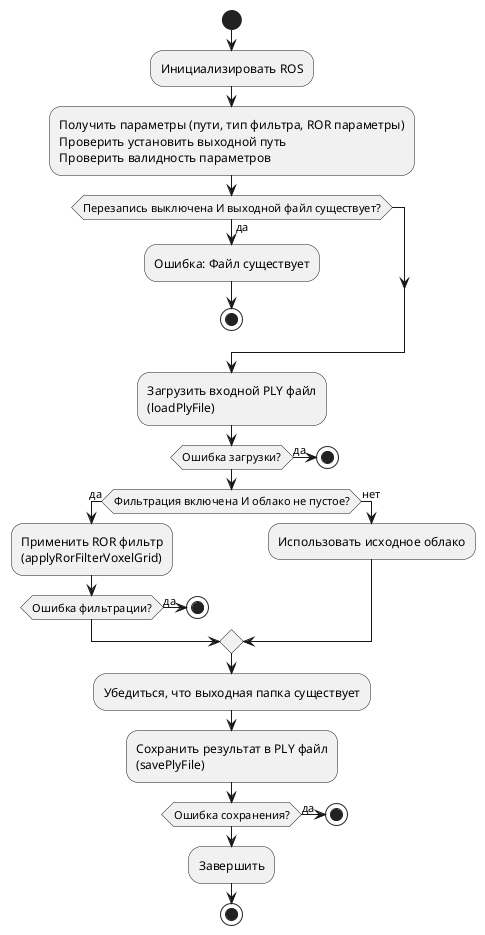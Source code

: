 @startuml
start
:Инициализировать ROS;
:Получить параметры (пути, тип фильтра, ROR параметры)
Проверить установить выходной путь
Проверить валидность параметров;
if (Перезапись выключена И выходной файл существует?) then (да)
  :Ошибка: Файл существует;
  stop
endif
:Загрузить входной PLY файл\n(loadPlyFile);
if (Ошибка загрузки?) then (да)
  stop
endif
if (Фильтрация включена И облако не пустое?) then (да)
  :Применить ROR фильтр\n(applyRorFilterVoxelGrid);
  if (Ошибка фильтрации?) then (да)
    stop
  endif
else (нет)
  :Использовать исходное облако;
endif
:Убедиться, что выходная папка существует;
:Сохранить результат в PLY файл\n(savePlyFile);
if (Ошибка сохранения?) then (да)
  stop
endif
:Завершить;
stop

@enduml
